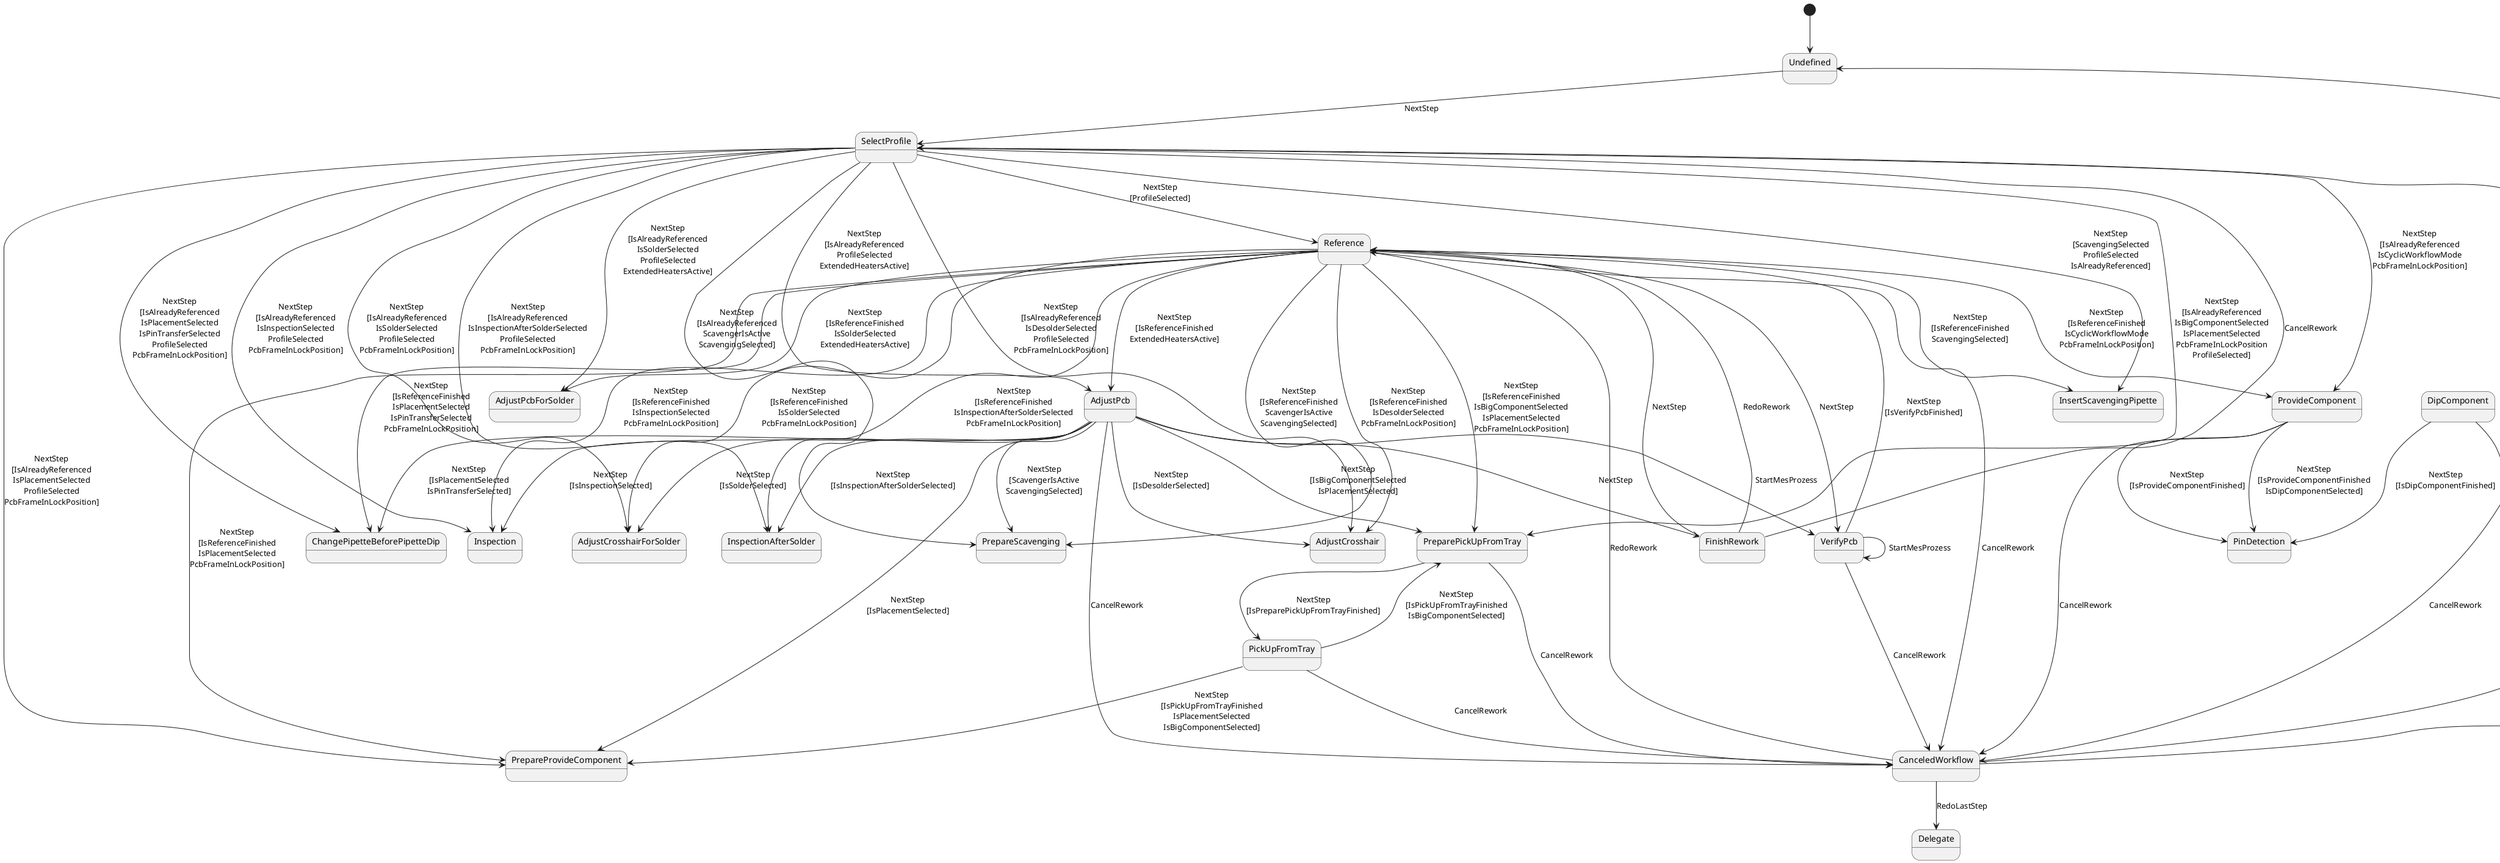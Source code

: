 @startuml
[*] --> Undefined

Undefined --> SelectProfile : NextStep

VerifyPcb --> Reference : NextStep\n[IsVerifyPcbFinished]
VerifyPcb --> VerifyPcb : StartMesProzess
VerifyPcb --> CanceledWorkflow : CancelRework

SelectProfile --> AdjustPcb : NextStep\n[IsAlreadyReferenced\nProfileSelected\nExtendedHeatersActive]
SelectProfile --> PrepareScavenging : NextStep\n[IsAlreadyReferenced\nScavengerIsActive\nScavengingSelected]
SelectProfile --> AdjustCrosshair : NextStep\n[IsAlreadyReferenced\nIsDesolderSelected\nProfileSelected\nPcbFrameInLockPosition]
SelectProfile --> PreparePickUpFromTray : NextStep\n[IsAlreadyReferenced\nIsBigComponentSelected\nIsPlacementSelected\nPcbFrameInLockPosition\nProfileSelected]
SelectProfile --> ChangePipetteBeforePipetteDip : NextStep\n[IsAlreadyReferenced\nIsPlacementSelected\nIsPinTransferSelected\nProfileSelected\nPcbFrameInLockPosition]
SelectProfile --> ProvideComponent : NextStep\n[IsAlreadyReferenced\nIsCyclicWorkflowMode\nPcbFrameInLockPosition]
SelectProfile --> PrepareProvideComponent : NextStep\n[IsAlreadyReferenced\nIsPlacementSelected\nProfileSelected\nPcbFrameInLockPosition]
SelectProfile --> Inspection : NextStep\n[IsAlreadyReferenced\nIsInspectionSelected\nProfileSelected\nPcbFrameInLockPosition]
SelectProfile --> AdjustPcbForSolder : NextStep\n[IsAlreadyReferenced\nIsSolderSelected\nProfileSelected\nExtendedHeatersActive]
SelectProfile --> AdjustCrosshairForSolder : NextStep\n[IsAlreadyReferenced\nIsSolderSelected\nProfileSelected\nPcbFrameInLockPosition]
SelectProfile --> InspectionAfterSolder : NextStep\n[IsAlreadyReferenced\nIsInspectionAfterSolderSelected\nProfileSelected\nPcbFrameInLockPosition]
SelectProfile --> Reference : NextStep\n[ProfileSelected]
SelectProfile --> InsertScavengingPipette : NextStep\n[ScavengingSelected\nProfileSelected\nIsAlreadyReferenced]

Reference --> ProvideComponent : NextStep\n[IsReferenceFinished\nIsCyclicWorkflowMode\nPcbFrameInLockPosition]
Reference --> AdjustPcb : NextStep\n[IsReferenceFinished\nExtendedHeatersActive]
Reference --> PrepareScavenging : NextStep\n[IsReferenceFinished\nScavengerIsActive\nScavengingSelected]
Reference --> AdjustCrosshair : NextStep\n[IsReferenceFinished\nIsDesolderSelected\nPcbFrameInLockPosition]
Reference --> PreparePickUpFromTray : NextStep\n[IsReferenceFinished\nIsBigComponentSelected\nIsPlacementSelected\nPcbFrameInLockPosition]
Reference --> ChangePipetteBeforePipetteDip : NextStep\n[IsReferenceFinished\nIsPlacementSelected\nIsPinTransferSelected\nPcbFrameInLockPosition]
Reference --> PrepareProvideComponent : NextStep\n[IsReferenceFinished\nIsPlacementSelected\nPcbFrameInLockPosition]
Reference --> Inspection : NextStep\n[IsReferenceFinished\nIsInspectionSelected\nPcbFrameInLockPosition]
Reference --> AdjustPcbForSolder : NextStep\n[IsReferenceFinished\nIsSolderSelected\nExtendedHeatersActive]
Reference --> AdjustCrosshairForSolder : NextStep\n[IsReferenceFinished\nIsSolderSelected\nPcbFrameInLockPosition]
Reference --> InspectionAfterSolder : NextStep\n[IsReferenceFinished\nIsInspectionAfterSolderSelected\nPcbFrameInLockPosition]
Reference --> VerifyPcb : NextStep
Reference --> CanceledWorkflow : CancelRework
Reference --> InsertScavengingPipette : NextStep\n[IsReferenceFinished\nScavengingSelected]

AdjustPcb --> PrepareScavenging : NextStep\n[ScavengerIsActive\nScavengingSelected]
AdjustPcb --> AdjustCrosshair : NextStep\n[IsDesolderSelected]
AdjustPcb --> PreparePickUpFromTray : NextStep\n[IsBigComponentSelected\nIsPlacementSelected]
AdjustPcb --> ChangePipetteBeforePipetteDip : NextStep\n[IsPlacementSelected\nIsPinTransferSelected]
AdjustPcb --> PrepareProvideComponent : NextStep\n[IsPlacementSelected]
AdjustPcb --> Inspection : NextStep\n[IsInspectionSelected]
AdjustPcb --> AdjustCrosshairForSolder : NextStep\n[IsSolderSelected]
AdjustPcb --> InspectionAfterSolder : NextStep\n[IsInspectionAfterSolderSelected]
AdjustPcb --> FinishRework : NextStep
AdjustPcb --> CanceledWorkflow : CancelRework
AdjustPcb --> VerifyPcb : StartMesProzess

ProvideComponent --> PinDetection : NextStep\n[IsProvideComponentFinished\nIsDipComponentSelected]
ProvideComponent --> PinDetection : NextStep\n[IsProvideComponentFinished]
ProvideComponent --> CanceledWorkflow : CancelRework

DipComponent --> PinDetection : NextStep\n[IsDipComponentFinished]
DipComponent --> CanceledWorkflow : CancelRework

PreparePickUpFromTray --> PickUpFromTray : NextStep\n[IsPreparePickUpFromTrayFinished]
PreparePickUpFromTray --> CanceledWorkflow : CancelRework

PickUpFromTray --> PrepareProvideComponent : NextStep\n[IsPickUpFromTrayFinished\nIsPlacementSelected\nIsBigComponentSelected]
PickUpFromTray --> PreparePickUpFromTray : NextStep\n[IsPickUpFromTrayFinished\nIsBigComponentSelected]
PickUpFromTray --> CanceledWorkflow : CancelRework

FinishRework --> Reference : NextStep
FinishRework --> Reference : RedoRework
FinishRework --> SelectProfile : CancelRework

CanceledWorkflow --> Undefined : Logout
CanceledWorkflow --> Delegate : RedoLastStep
CanceledWorkflow --> Reference : RedoRework
CanceledWorkflow --> SelectProfile : CancelRework

@enduml